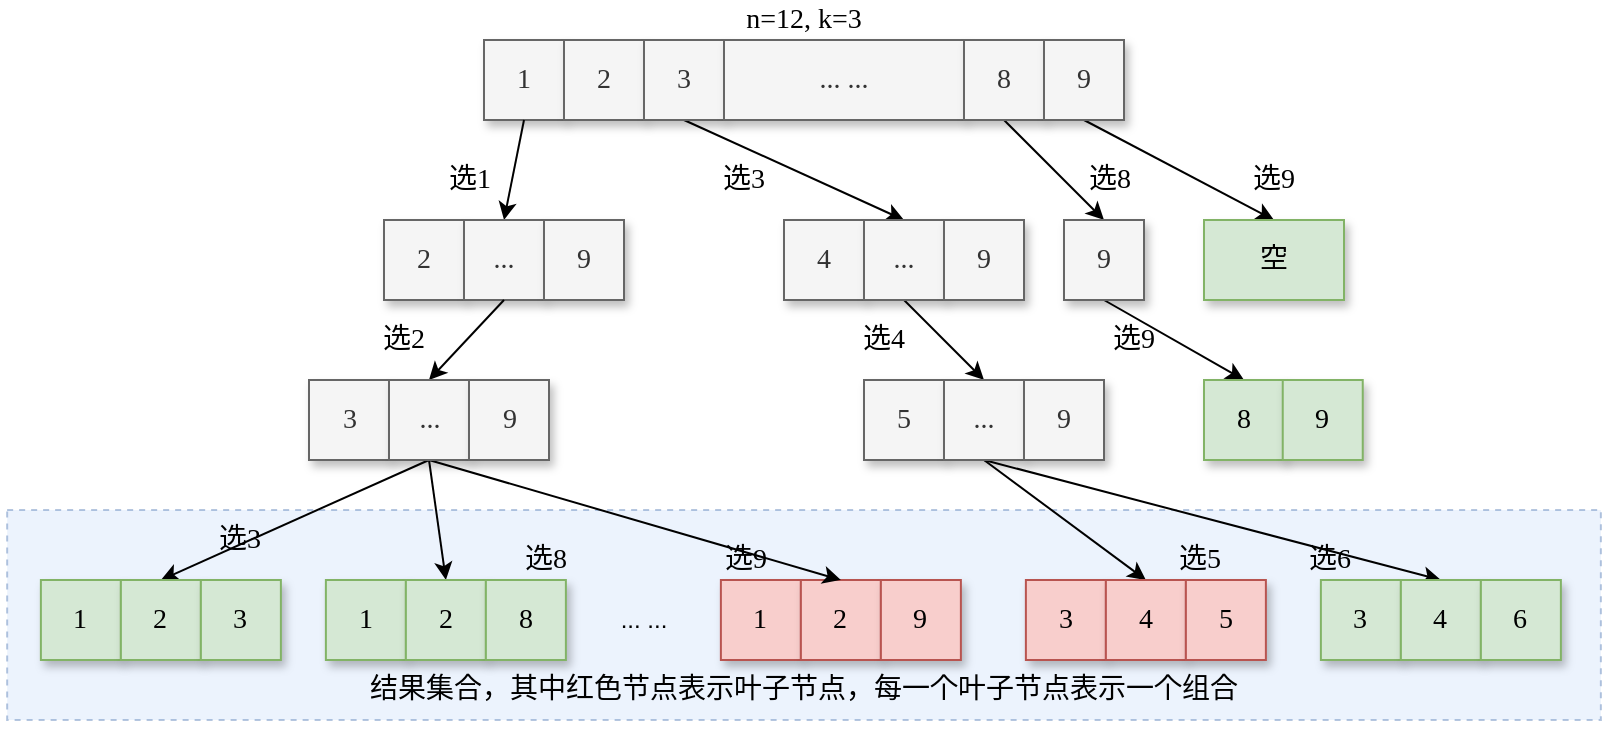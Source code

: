 <mxfile version="16.5.2" type="github">
  <diagram id="NoDILGUKRQpbgBhr8J0K" name="第 1 页">
    <mxGraphModel dx="1422" dy="762" grid="1" gridSize="10" guides="1" tooltips="1" connect="1" arrows="1" fold="1" page="1" pageScale="1" pageWidth="827" pageHeight="1169" background="#ffffff" math="0" shadow="0">
      <root>
        <mxCell id="0" />
        <mxCell id="1" parent="0" />
        <mxCell id="1GqySz-qCQZ0IoMKtCMp-2" value="" style="rounded=0;whiteSpace=wrap;html=1;shadow=0;fontFamily=Comic Sans MS;fontSize=14;opacity=50;fillColor=#dae8fc;strokeColor=#6c8ebf;dashed=1;" vertex="1" parent="1">
          <mxGeometry x="121.57" y="305" width="796.87" height="105" as="geometry" />
        </mxCell>
        <mxCell id="1GqySz-qCQZ0IoMKtCMp-3" value="&lt;font style=&quot;font-size: 14px&quot; face=&quot;Comic Sans MS&quot;&gt;1&lt;/font&gt;" style="rounded=0;whiteSpace=wrap;html=1;fillColor=#f5f5f5;fontColor=#333333;strokeColor=#666666;shadow=1;" vertex="1" parent="1">
          <mxGeometry x="360" y="70" width="40" height="40" as="geometry" />
        </mxCell>
        <mxCell id="1GqySz-qCQZ0IoMKtCMp-4" value="&lt;font style=&quot;font-size: 14px&quot; face=&quot;Comic Sans MS&quot;&gt;2&lt;/font&gt;" style="rounded=0;whiteSpace=wrap;html=1;fillColor=#f5f5f5;fontColor=#333333;strokeColor=#666666;shadow=1;" vertex="1" parent="1">
          <mxGeometry x="400" y="70" width="40" height="40" as="geometry" />
        </mxCell>
        <mxCell id="1GqySz-qCQZ0IoMKtCMp-8" value="" style="endArrow=classic;html=1;rounded=0;fontFamily=Comic Sans MS;fontSize=14;exitX=0.5;exitY=1;exitDx=0;exitDy=0;entryX=0.5;entryY=0;entryDx=0;entryDy=0;" edge="1" parent="1" source="1GqySz-qCQZ0IoMKtCMp-3" target="1GqySz-qCQZ0IoMKtCMp-11">
          <mxGeometry width="50" height="50" relative="1" as="geometry">
            <mxPoint x="522.5" y="160" as="sourcePoint" />
            <mxPoint x="462.5" y="200" as="targetPoint" />
          </mxGeometry>
        </mxCell>
        <mxCell id="1GqySz-qCQZ0IoMKtCMp-9" value="&lt;font style=&quot;font-size: 14px&quot; face=&quot;Comic Sans MS&quot;&gt;2&lt;/font&gt;" style="rounded=0;whiteSpace=wrap;html=1;fillColor=#f5f5f5;fontColor=#333333;strokeColor=#666666;shadow=1;" vertex="1" parent="1">
          <mxGeometry x="310" y="160" width="40" height="40" as="geometry" />
        </mxCell>
        <mxCell id="1GqySz-qCQZ0IoMKtCMp-11" value="&lt;font style=&quot;font-size: 14px&quot; face=&quot;Comic Sans MS&quot;&gt;...&lt;/font&gt;" style="rounded=0;whiteSpace=wrap;html=1;fillColor=#f5f5f5;fontColor=#333333;strokeColor=#666666;shadow=1;" vertex="1" parent="1">
          <mxGeometry x="350" y="160" width="40" height="40" as="geometry" />
        </mxCell>
        <mxCell id="1GqySz-qCQZ0IoMKtCMp-13" value="&lt;font style=&quot;font-size: 14px&quot; face=&quot;Comic Sans MS&quot;&gt;9&lt;/font&gt;" style="rounded=0;whiteSpace=wrap;html=1;fillColor=#f5f5f5;fontColor=#333333;strokeColor=#666666;shadow=1;" vertex="1" parent="1">
          <mxGeometry x="390" y="160" width="40" height="40" as="geometry" />
        </mxCell>
        <mxCell id="1GqySz-qCQZ0IoMKtCMp-22" value="" style="endArrow=classic;html=1;rounded=0;fontFamily=Comic Sans MS;fontSize=14;exitX=0.5;exitY=1;exitDx=0;exitDy=0;entryX=0.5;entryY=0;entryDx=0;entryDy=0;" edge="1" parent="1" source="1GqySz-qCQZ0IoMKtCMp-11" target="1GqySz-qCQZ0IoMKtCMp-123">
          <mxGeometry width="50" height="50" relative="1" as="geometry">
            <mxPoint x="330" y="200" as="sourcePoint" />
            <mxPoint x="310" y="240" as="targetPoint" />
          </mxGeometry>
        </mxCell>
        <mxCell id="1GqySz-qCQZ0IoMKtCMp-23" value="&lt;font style=&quot;font-size: 14px&quot; face=&quot;Comic Sans MS&quot;&gt;1&lt;/font&gt;" style="rounded=0;whiteSpace=wrap;html=1;fillColor=#f8cecc;strokeColor=#b85450;shadow=1;" vertex="1" parent="1">
          <mxGeometry x="478.44" y="340" width="40" height="40" as="geometry" />
        </mxCell>
        <mxCell id="1GqySz-qCQZ0IoMKtCMp-24" value="&lt;font style=&quot;font-size: 14px&quot; face=&quot;Comic Sans MS&quot;&gt;2&lt;/font&gt;" style="rounded=0;whiteSpace=wrap;html=1;fillColor=#f8cecc;strokeColor=#b85450;shadow=1;" vertex="1" parent="1">
          <mxGeometry x="518.44" y="340" width="40" height="40" as="geometry" />
        </mxCell>
        <mxCell id="1GqySz-qCQZ0IoMKtCMp-35" value="选1" style="text;html=1;strokeColor=none;fillColor=none;align=center;verticalAlign=middle;whiteSpace=wrap;rounded=0;shadow=1;fontFamily=Comic Sans MS;fontSize=14;" vertex="1" parent="1">
          <mxGeometry x="332.5" y="130" width="40" height="20" as="geometry" />
        </mxCell>
        <mxCell id="1GqySz-qCQZ0IoMKtCMp-38" value="选2" style="text;html=1;strokeColor=none;fillColor=none;align=center;verticalAlign=middle;whiteSpace=wrap;rounded=0;shadow=1;fontFamily=Comic Sans MS;fontSize=14;" vertex="1" parent="1">
          <mxGeometry x="300" y="210" width="40" height="20" as="geometry" />
        </mxCell>
        <mxCell id="1GqySz-qCQZ0IoMKtCMp-44" value="结果集合，其中红色节点表示叶子节点，每一个叶子节点表示一个组合" style="text;html=1;strokeColor=none;fillColor=none;align=center;verticalAlign=middle;whiteSpace=wrap;rounded=0;shadow=1;fontFamily=Comic Sans MS;fontSize=14;opacity=50;" vertex="1" parent="1">
          <mxGeometry x="122.44" y="380" width="796" height="30" as="geometry" />
        </mxCell>
        <mxCell id="1GqySz-qCQZ0IoMKtCMp-45" value="n=12, k=3" style="text;html=1;strokeColor=none;fillColor=none;align=center;verticalAlign=middle;whiteSpace=wrap;rounded=0;shadow=0;dashed=1;fontFamily=Comic Sans MS;fontSize=14;opacity=50;" vertex="1" parent="1">
          <mxGeometry x="360" y="50" width="320" height="20" as="geometry" />
        </mxCell>
        <mxCell id="1GqySz-qCQZ0IoMKtCMp-115" style="rounded=0;orthogonalLoop=1;jettySize=auto;html=1;exitX=0.5;exitY=1;exitDx=0;exitDy=0;entryX=0.5;entryY=0;entryDx=0;entryDy=0;" edge="1" parent="1" source="1GqySz-qCQZ0IoMKtCMp-108" target="1GqySz-qCQZ0IoMKtCMp-113">
          <mxGeometry relative="1" as="geometry" />
        </mxCell>
        <mxCell id="1GqySz-qCQZ0IoMKtCMp-108" value="&lt;font style=&quot;font-size: 14px&quot; face=&quot;Comic Sans MS&quot;&gt;3&lt;/font&gt;" style="rounded=0;whiteSpace=wrap;html=1;fillColor=#f5f5f5;fontColor=#333333;strokeColor=#666666;shadow=1;" vertex="1" parent="1">
          <mxGeometry x="440" y="70" width="40" height="40" as="geometry" />
        </mxCell>
        <mxCell id="1GqySz-qCQZ0IoMKtCMp-112" value="&lt;font style=&quot;font-size: 14px&quot; face=&quot;Comic Sans MS&quot;&gt;4&lt;/font&gt;" style="rounded=0;whiteSpace=wrap;html=1;fillColor=#f5f5f5;fontColor=#333333;strokeColor=#666666;shadow=1;" vertex="1" parent="1">
          <mxGeometry x="510" y="160" width="40" height="40" as="geometry" />
        </mxCell>
        <mxCell id="1GqySz-qCQZ0IoMKtCMp-159" style="edgeStyle=none;rounded=0;orthogonalLoop=1;jettySize=auto;html=1;exitX=0.5;exitY=1;exitDx=0;exitDy=0;entryX=0.5;entryY=0;entryDx=0;entryDy=0;" edge="1" parent="1" source="1GqySz-qCQZ0IoMKtCMp-113" target="1GqySz-qCQZ0IoMKtCMp-157">
          <mxGeometry relative="1" as="geometry" />
        </mxCell>
        <mxCell id="1GqySz-qCQZ0IoMKtCMp-113" value="&lt;font style=&quot;font-size: 14px&quot; face=&quot;Comic Sans MS&quot;&gt;...&lt;/font&gt;" style="rounded=0;whiteSpace=wrap;html=1;fillColor=#f5f5f5;fontColor=#333333;strokeColor=#666666;shadow=1;" vertex="1" parent="1">
          <mxGeometry x="550" y="160" width="40" height="40" as="geometry" />
        </mxCell>
        <mxCell id="1GqySz-qCQZ0IoMKtCMp-114" value="&lt;font style=&quot;font-size: 14px&quot; face=&quot;Comic Sans MS&quot;&gt;9&lt;/font&gt;" style="rounded=0;whiteSpace=wrap;html=1;fillColor=#f5f5f5;fontColor=#333333;strokeColor=#666666;shadow=1;" vertex="1" parent="1">
          <mxGeometry x="590" y="160" width="40" height="40" as="geometry" />
        </mxCell>
        <mxCell id="1GqySz-qCQZ0IoMKtCMp-116" value="选3" style="text;html=1;strokeColor=none;fillColor=none;align=center;verticalAlign=middle;whiteSpace=wrap;rounded=0;shadow=1;fontFamily=Comic Sans MS;fontSize=14;" vertex="1" parent="1">
          <mxGeometry x="470" y="130" width="40" height="20" as="geometry" />
        </mxCell>
        <mxCell id="1GqySz-qCQZ0IoMKtCMp-149" style="edgeStyle=none;rounded=0;orthogonalLoop=1;jettySize=auto;html=1;exitX=0.5;exitY=1;exitDx=0;exitDy=0;entryX=0.5;entryY=0;entryDx=0;entryDy=0;" edge="1" parent="1" source="1GqySz-qCQZ0IoMKtCMp-123" target="1GqySz-qCQZ0IoMKtCMp-143">
          <mxGeometry relative="1" as="geometry">
            <mxPoint x="291.87" y="300" as="sourcePoint" />
          </mxGeometry>
        </mxCell>
        <mxCell id="1GqySz-qCQZ0IoMKtCMp-122" value="&lt;font style=&quot;font-size: 14px&quot; face=&quot;Comic Sans MS&quot;&gt;3&lt;/font&gt;" style="rounded=0;whiteSpace=wrap;html=1;fillColor=#f5f5f5;fontColor=#333333;strokeColor=#666666;shadow=1;" vertex="1" parent="1">
          <mxGeometry x="272.5" y="240" width="40" height="40" as="geometry" />
        </mxCell>
        <mxCell id="1GqySz-qCQZ0IoMKtCMp-125" style="edgeStyle=none;rounded=0;orthogonalLoop=1;jettySize=auto;html=1;exitX=0.5;exitY=1;exitDx=0;exitDy=0;entryX=0.5;entryY=0;entryDx=0;entryDy=0;" edge="1" parent="1" source="1GqySz-qCQZ0IoMKtCMp-123" target="1GqySz-qCQZ0IoMKtCMp-24">
          <mxGeometry relative="1" as="geometry">
            <mxPoint x="331.87" y="300" as="sourcePoint" />
          </mxGeometry>
        </mxCell>
        <mxCell id="1GqySz-qCQZ0IoMKtCMp-148" style="edgeStyle=none;rounded=0;orthogonalLoop=1;jettySize=auto;html=1;exitX=0.5;exitY=1;exitDx=0;exitDy=0;entryX=0.5;entryY=0;entryDx=0;entryDy=0;" edge="1" parent="1" source="1GqySz-qCQZ0IoMKtCMp-123" target="1GqySz-qCQZ0IoMKtCMp-146">
          <mxGeometry relative="1" as="geometry">
            <mxPoint x="331.87" y="300" as="sourcePoint" />
          </mxGeometry>
        </mxCell>
        <mxCell id="1GqySz-qCQZ0IoMKtCMp-123" value="&lt;font style=&quot;font-size: 14px&quot; face=&quot;Comic Sans MS&quot;&gt;...&lt;/font&gt;" style="rounded=0;whiteSpace=wrap;html=1;fillColor=#f5f5f5;fontColor=#333333;strokeColor=#666666;shadow=1;" vertex="1" parent="1">
          <mxGeometry x="312.5" y="240" width="40" height="40" as="geometry" />
        </mxCell>
        <mxCell id="1GqySz-qCQZ0IoMKtCMp-124" value="&lt;font style=&quot;font-size: 14px&quot; face=&quot;Comic Sans MS&quot;&gt;9&lt;/font&gt;" style="rounded=0;whiteSpace=wrap;html=1;fillColor=#f5f5f5;fontColor=#333333;strokeColor=#666666;shadow=1;" vertex="1" parent="1">
          <mxGeometry x="352.5" y="240" width="40" height="40" as="geometry" />
        </mxCell>
        <mxCell id="1GqySz-qCQZ0IoMKtCMp-126" value="&lt;font style=&quot;font-size: 14px&quot; face=&quot;Comic Sans MS&quot;&gt;9&lt;/font&gt;" style="rounded=0;whiteSpace=wrap;html=1;fillColor=#f8cecc;strokeColor=#b85450;shadow=1;" vertex="1" parent="1">
          <mxGeometry x="558.44" y="340" width="40" height="40" as="geometry" />
        </mxCell>
        <mxCell id="1GqySz-qCQZ0IoMKtCMp-127" value="选9" style="text;html=1;strokeColor=none;fillColor=none;align=center;verticalAlign=middle;whiteSpace=wrap;rounded=0;shadow=1;fontFamily=Comic Sans MS;fontSize=14;" vertex="1" parent="1">
          <mxGeometry x="470.94" y="320" width="40" height="20" as="geometry" />
        </mxCell>
        <mxCell id="1GqySz-qCQZ0IoMKtCMp-142" value="&lt;font style=&quot;font-size: 14px&quot; face=&quot;Comic Sans MS&quot;&gt;1&lt;/font&gt;" style="rounded=0;whiteSpace=wrap;html=1;fillColor=#d5e8d4;strokeColor=#82b366;shadow=1;" vertex="1" parent="1">
          <mxGeometry x="138.44" y="340" width="40" height="40" as="geometry" />
        </mxCell>
        <mxCell id="1GqySz-qCQZ0IoMKtCMp-143" value="&lt;font style=&quot;font-size: 14px&quot; face=&quot;Comic Sans MS&quot;&gt;2&lt;/font&gt;" style="rounded=0;whiteSpace=wrap;html=1;fillColor=#d5e8d4;strokeColor=#82b366;shadow=1;" vertex="1" parent="1">
          <mxGeometry x="178.44" y="340" width="40" height="40" as="geometry" />
        </mxCell>
        <mxCell id="1GqySz-qCQZ0IoMKtCMp-144" value="&lt;font style=&quot;font-size: 14px&quot; face=&quot;Comic Sans MS&quot;&gt;3&lt;/font&gt;" style="rounded=0;whiteSpace=wrap;html=1;fillColor=#d5e8d4;strokeColor=#82b366;shadow=1;" vertex="1" parent="1">
          <mxGeometry x="218.44" y="340" width="40" height="40" as="geometry" />
        </mxCell>
        <mxCell id="1GqySz-qCQZ0IoMKtCMp-145" value="&lt;font style=&quot;font-size: 14px&quot; face=&quot;Comic Sans MS&quot;&gt;1&lt;/font&gt;" style="rounded=0;whiteSpace=wrap;html=1;fillColor=#d5e8d4;strokeColor=#82b366;shadow=1;" vertex="1" parent="1">
          <mxGeometry x="280.94" y="340" width="40" height="40" as="geometry" />
        </mxCell>
        <mxCell id="1GqySz-qCQZ0IoMKtCMp-146" value="&lt;font style=&quot;font-size: 14px&quot; face=&quot;Comic Sans MS&quot;&gt;2&lt;/font&gt;" style="rounded=0;whiteSpace=wrap;html=1;fillColor=#d5e8d4;strokeColor=#82b366;shadow=1;" vertex="1" parent="1">
          <mxGeometry x="320.94" y="340" width="40" height="40" as="geometry" />
        </mxCell>
        <mxCell id="1GqySz-qCQZ0IoMKtCMp-147" value="&lt;font style=&quot;font-size: 14px&quot; face=&quot;Comic Sans MS&quot;&gt;8&lt;/font&gt;" style="rounded=0;whiteSpace=wrap;html=1;fillColor=#d5e8d4;strokeColor=#82b366;shadow=1;" vertex="1" parent="1">
          <mxGeometry x="360.94" y="340" width="40" height="40" as="geometry" />
        </mxCell>
        <mxCell id="1GqySz-qCQZ0IoMKtCMp-150" value="选3" style="text;html=1;strokeColor=none;fillColor=none;align=center;verticalAlign=middle;whiteSpace=wrap;rounded=0;shadow=1;fontFamily=Comic Sans MS;fontSize=14;" vertex="1" parent="1">
          <mxGeometry x="218.44" y="310" width="40" height="20" as="geometry" />
        </mxCell>
        <mxCell id="1GqySz-qCQZ0IoMKtCMp-151" value="选8" style="text;html=1;strokeColor=none;fillColor=none;align=center;verticalAlign=middle;whiteSpace=wrap;rounded=0;shadow=1;fontFamily=Comic Sans MS;fontSize=14;" vertex="1" parent="1">
          <mxGeometry x="370.94" y="320" width="40" height="20" as="geometry" />
        </mxCell>
        <mxCell id="1GqySz-qCQZ0IoMKtCMp-152" value="... ..." style="text;html=1;strokeColor=none;fillColor=none;align=center;verticalAlign=middle;whiteSpace=wrap;rounded=0;" vertex="1" parent="1">
          <mxGeometry x="410.94" y="340" width="57.5" height="40" as="geometry" />
        </mxCell>
        <mxCell id="1GqySz-qCQZ0IoMKtCMp-154" value="&lt;font style=&quot;font-size: 14px&quot; face=&quot;Comic Sans MS&quot;&gt;... ...&lt;/font&gt;" style="rounded=0;whiteSpace=wrap;html=1;fillColor=#f5f5f5;fontColor=#333333;strokeColor=#666666;shadow=1;" vertex="1" parent="1">
          <mxGeometry x="480" y="70" width="120" height="40" as="geometry" />
        </mxCell>
        <mxCell id="1GqySz-qCQZ0IoMKtCMp-176" style="edgeStyle=none;rounded=0;orthogonalLoop=1;jettySize=auto;html=1;exitX=0.5;exitY=1;exitDx=0;exitDy=0;entryX=0.5;entryY=0;entryDx=0;entryDy=0;" edge="1" parent="1" source="1GqySz-qCQZ0IoMKtCMp-109" target="1GqySz-qCQZ0IoMKtCMp-175">
          <mxGeometry relative="1" as="geometry" />
        </mxCell>
        <mxCell id="1GqySz-qCQZ0IoMKtCMp-109" value="&lt;font style=&quot;font-size: 14px&quot; face=&quot;Comic Sans MS&quot;&gt;8&lt;/font&gt;" style="rounded=0;whiteSpace=wrap;html=1;fillColor=#f5f5f5;fontColor=#333333;strokeColor=#666666;shadow=1;" vertex="1" parent="1">
          <mxGeometry x="600" y="70" width="40" height="40" as="geometry" />
        </mxCell>
        <mxCell id="1GqySz-qCQZ0IoMKtCMp-173" style="edgeStyle=none;rounded=0;orthogonalLoop=1;jettySize=auto;html=1;exitX=0.5;exitY=1;exitDx=0;exitDy=0;entryX=0.5;entryY=0;entryDx=0;entryDy=0;" edge="1" parent="1" source="1GqySz-qCQZ0IoMKtCMp-110" target="1GqySz-qCQZ0IoMKtCMp-172">
          <mxGeometry relative="1" as="geometry">
            <mxPoint x="800" y="110" as="sourcePoint" />
          </mxGeometry>
        </mxCell>
        <mxCell id="1GqySz-qCQZ0IoMKtCMp-110" value="&lt;font style=&quot;font-size: 14px&quot; face=&quot;Comic Sans MS&quot;&gt;9&lt;/font&gt;" style="rounded=0;whiteSpace=wrap;html=1;fillColor=#f5f5f5;fontColor=#333333;strokeColor=#666666;shadow=1;" vertex="1" parent="1">
          <mxGeometry x="640" y="70" width="40" height="40" as="geometry" />
        </mxCell>
        <mxCell id="1GqySz-qCQZ0IoMKtCMp-156" value="&lt;font style=&quot;font-size: 14px&quot; face=&quot;Comic Sans MS&quot;&gt;5&lt;/font&gt;" style="rounded=0;whiteSpace=wrap;html=1;fillColor=#f5f5f5;fontColor=#333333;strokeColor=#666666;shadow=1;" vertex="1" parent="1">
          <mxGeometry x="550" y="240" width="40" height="40" as="geometry" />
        </mxCell>
        <mxCell id="1GqySz-qCQZ0IoMKtCMp-164" style="edgeStyle=none;rounded=0;orthogonalLoop=1;jettySize=auto;html=1;exitX=0.5;exitY=1;exitDx=0;exitDy=0;entryX=0.5;entryY=0;entryDx=0;entryDy=0;" edge="1" parent="1" source="1GqySz-qCQZ0IoMKtCMp-157" target="1GqySz-qCQZ0IoMKtCMp-162">
          <mxGeometry relative="1" as="geometry">
            <mxPoint x="609.37" y="300" as="sourcePoint" />
          </mxGeometry>
        </mxCell>
        <mxCell id="1GqySz-qCQZ0IoMKtCMp-170" style="edgeStyle=none;rounded=0;orthogonalLoop=1;jettySize=auto;html=1;exitX=0.5;exitY=1;exitDx=0;exitDy=0;entryX=0.5;entryY=0;entryDx=0;entryDy=0;" edge="1" parent="1" source="1GqySz-qCQZ0IoMKtCMp-157" target="1GqySz-qCQZ0IoMKtCMp-167">
          <mxGeometry relative="1" as="geometry">
            <mxPoint x="609.37" y="300" as="sourcePoint" />
          </mxGeometry>
        </mxCell>
        <mxCell id="1GqySz-qCQZ0IoMKtCMp-157" value="&lt;font style=&quot;font-size: 14px&quot; face=&quot;Comic Sans MS&quot;&gt;...&lt;/font&gt;" style="rounded=0;whiteSpace=wrap;html=1;fillColor=#f5f5f5;fontColor=#333333;strokeColor=#666666;shadow=1;" vertex="1" parent="1">
          <mxGeometry x="590" y="240" width="40" height="40" as="geometry" />
        </mxCell>
        <mxCell id="1GqySz-qCQZ0IoMKtCMp-158" value="&lt;font style=&quot;font-size: 14px&quot; face=&quot;Comic Sans MS&quot;&gt;9&lt;/font&gt;" style="rounded=0;whiteSpace=wrap;html=1;fillColor=#f5f5f5;fontColor=#333333;strokeColor=#666666;shadow=1;" vertex="1" parent="1">
          <mxGeometry x="630" y="240" width="40" height="40" as="geometry" />
        </mxCell>
        <mxCell id="1GqySz-qCQZ0IoMKtCMp-160" value="选4" style="text;html=1;strokeColor=none;fillColor=none;align=center;verticalAlign=middle;whiteSpace=wrap;rounded=0;shadow=1;fontFamily=Comic Sans MS;fontSize=14;" vertex="1" parent="1">
          <mxGeometry x="540" y="210" width="40" height="20" as="geometry" />
        </mxCell>
        <mxCell id="1GqySz-qCQZ0IoMKtCMp-161" value="&lt;font style=&quot;font-size: 14px&quot; face=&quot;Comic Sans MS&quot;&gt;3&lt;/font&gt;" style="rounded=0;whiteSpace=wrap;html=1;fillColor=#f8cecc;strokeColor=#b85450;shadow=1;" vertex="1" parent="1">
          <mxGeometry x="630.94" y="340" width="40" height="40" as="geometry" />
        </mxCell>
        <mxCell id="1GqySz-qCQZ0IoMKtCMp-162" value="&lt;font style=&quot;font-size: 14px&quot; face=&quot;Comic Sans MS&quot;&gt;4&lt;/font&gt;" style="rounded=0;whiteSpace=wrap;html=1;fillColor=#f8cecc;strokeColor=#b85450;shadow=1;" vertex="1" parent="1">
          <mxGeometry x="670.94" y="340" width="40" height="40" as="geometry" />
        </mxCell>
        <mxCell id="1GqySz-qCQZ0IoMKtCMp-163" value="&lt;font style=&quot;font-size: 14px&quot; face=&quot;Comic Sans MS&quot;&gt;5&lt;/font&gt;" style="rounded=0;whiteSpace=wrap;html=1;fillColor=#f8cecc;strokeColor=#b85450;shadow=1;" vertex="1" parent="1">
          <mxGeometry x="710.94" y="340" width="40" height="40" as="geometry" />
        </mxCell>
        <mxCell id="1GqySz-qCQZ0IoMKtCMp-165" value="选5" style="text;html=1;strokeColor=none;fillColor=none;align=center;verticalAlign=middle;whiteSpace=wrap;rounded=0;shadow=1;fontFamily=Comic Sans MS;fontSize=14;" vertex="1" parent="1">
          <mxGeometry x="698.44" y="320" width="40" height="20" as="geometry" />
        </mxCell>
        <mxCell id="1GqySz-qCQZ0IoMKtCMp-166" value="&lt;font style=&quot;font-size: 14px&quot; face=&quot;Comic Sans MS&quot;&gt;3&lt;/font&gt;" style="rounded=0;whiteSpace=wrap;html=1;fillColor=#d5e8d4;strokeColor=#82b366;shadow=1;" vertex="1" parent="1">
          <mxGeometry x="778.44" y="340" width="40" height="40" as="geometry" />
        </mxCell>
        <mxCell id="1GqySz-qCQZ0IoMKtCMp-167" value="&lt;font style=&quot;font-size: 14px&quot; face=&quot;Comic Sans MS&quot;&gt;4&lt;/font&gt;" style="rounded=0;whiteSpace=wrap;html=1;fillColor=#d5e8d4;strokeColor=#82b366;shadow=1;" vertex="1" parent="1">
          <mxGeometry x="818.44" y="340" width="40" height="40" as="geometry" />
        </mxCell>
        <mxCell id="1GqySz-qCQZ0IoMKtCMp-168" value="&lt;font style=&quot;font-size: 14px&quot; face=&quot;Comic Sans MS&quot;&gt;6&lt;/font&gt;" style="rounded=0;whiteSpace=wrap;html=1;fillColor=#d5e8d4;strokeColor=#82b366;shadow=1;" vertex="1" parent="1">
          <mxGeometry x="858.44" y="340" width="40" height="40" as="geometry" />
        </mxCell>
        <mxCell id="1GqySz-qCQZ0IoMKtCMp-169" value="选6" style="text;html=1;strokeColor=none;fillColor=none;align=center;verticalAlign=middle;whiteSpace=wrap;rounded=0;shadow=1;fontFamily=Comic Sans MS;fontSize=14;" vertex="1" parent="1">
          <mxGeometry x="763.44" y="320" width="40" height="20" as="geometry" />
        </mxCell>
        <mxCell id="1GqySz-qCQZ0IoMKtCMp-172" value="&lt;font style=&quot;font-size: 14px&quot; face=&quot;Comic Sans MS&quot;&gt;空&lt;/font&gt;" style="rounded=0;whiteSpace=wrap;html=1;fillColor=#d5e8d4;strokeColor=#82b366;shadow=1;" vertex="1" parent="1">
          <mxGeometry x="720" y="160" width="70" height="40" as="geometry" />
        </mxCell>
        <mxCell id="1GqySz-qCQZ0IoMKtCMp-174" value="选9" style="text;html=1;strokeColor=none;fillColor=none;align=center;verticalAlign=middle;whiteSpace=wrap;rounded=0;shadow=1;fontFamily=Comic Sans MS;fontSize=14;" vertex="1" parent="1">
          <mxGeometry x="735" y="130" width="40" height="20" as="geometry" />
        </mxCell>
        <mxCell id="1GqySz-qCQZ0IoMKtCMp-179" style="edgeStyle=none;rounded=0;orthogonalLoop=1;jettySize=auto;html=1;exitX=0.5;exitY=1;exitDx=0;exitDy=0;entryX=0.5;entryY=0;entryDx=0;entryDy=0;" edge="1" parent="1" source="1GqySz-qCQZ0IoMKtCMp-175" target="1GqySz-qCQZ0IoMKtCMp-178">
          <mxGeometry relative="1" as="geometry" />
        </mxCell>
        <mxCell id="1GqySz-qCQZ0IoMKtCMp-175" value="&lt;font style=&quot;font-size: 14px&quot; face=&quot;Comic Sans MS&quot;&gt;9&lt;/font&gt;" style="rounded=0;whiteSpace=wrap;html=1;fillColor=#f5f5f5;fontColor=#333333;strokeColor=#666666;shadow=1;" vertex="1" parent="1">
          <mxGeometry x="650" y="160" width="40" height="40" as="geometry" />
        </mxCell>
        <mxCell id="1GqySz-qCQZ0IoMKtCMp-177" value="选8" style="text;html=1;strokeColor=none;fillColor=none;align=center;verticalAlign=middle;whiteSpace=wrap;rounded=0;shadow=1;fontFamily=Comic Sans MS;fontSize=14;" vertex="1" parent="1">
          <mxGeometry x="652.5" y="130" width="40" height="20" as="geometry" />
        </mxCell>
        <mxCell id="1GqySz-qCQZ0IoMKtCMp-178" value="&lt;font style=&quot;font-size: 14px&quot; face=&quot;Comic Sans MS&quot;&gt;8&lt;/font&gt;" style="rounded=0;whiteSpace=wrap;html=1;fillColor=#d5e8d4;strokeColor=#82b366;shadow=1;" vertex="1" parent="1">
          <mxGeometry x="720" y="240" width="40" height="40" as="geometry" />
        </mxCell>
        <mxCell id="1GqySz-qCQZ0IoMKtCMp-180" value="选9" style="text;html=1;strokeColor=none;fillColor=none;align=center;verticalAlign=middle;whiteSpace=wrap;rounded=0;shadow=1;fontFamily=Comic Sans MS;fontSize=14;" vertex="1" parent="1">
          <mxGeometry x="665" y="210" width="40" height="20" as="geometry" />
        </mxCell>
        <mxCell id="1GqySz-qCQZ0IoMKtCMp-181" value="&lt;font style=&quot;font-size: 14px&quot; face=&quot;Comic Sans MS&quot;&gt;9&lt;/font&gt;" style="rounded=0;whiteSpace=wrap;html=1;fillColor=#d5e8d4;strokeColor=#82b366;shadow=1;" vertex="1" parent="1">
          <mxGeometry x="759.37" y="240" width="40" height="40" as="geometry" />
        </mxCell>
      </root>
    </mxGraphModel>
  </diagram>
</mxfile>
